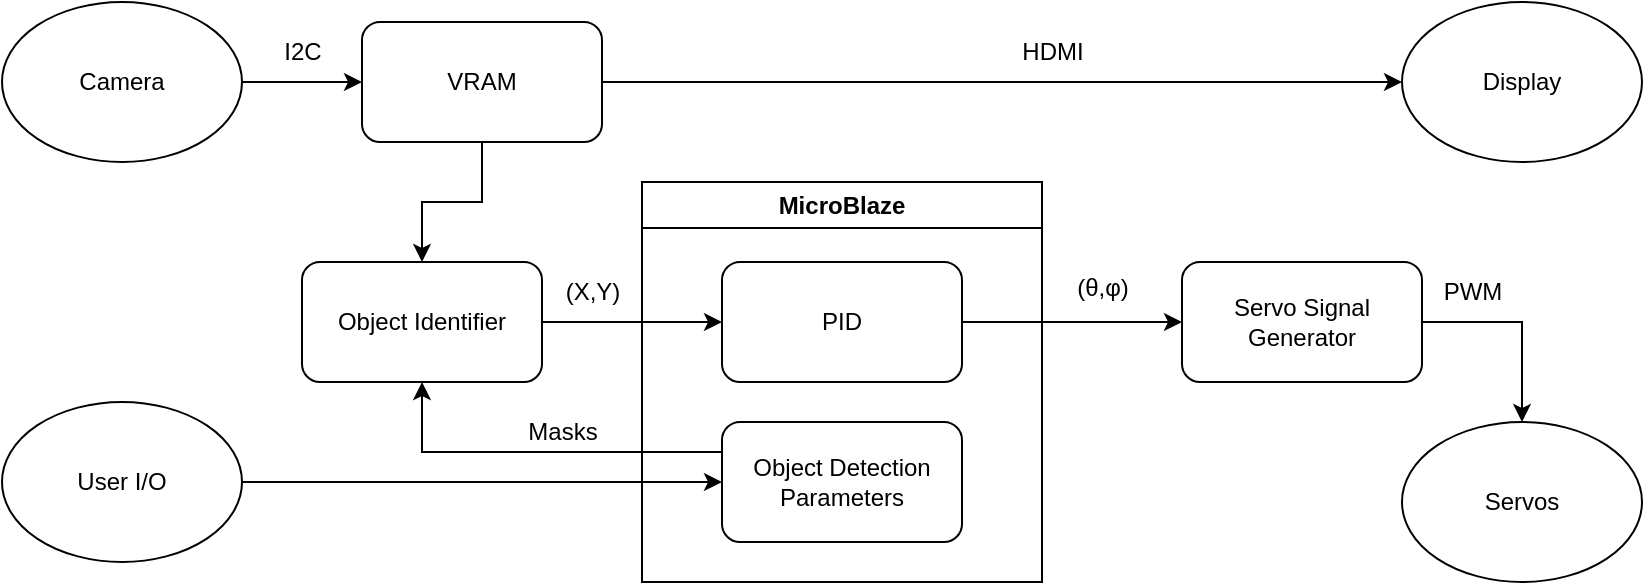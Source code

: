 <mxfile version="24.8.4">
  <diagram name="Page-1" id="xPccv_Jz_fUAUgm3QExX">
    <mxGraphModel dx="1302" dy="682" grid="1" gridSize="10" guides="1" tooltips="1" connect="1" arrows="1" fold="1" page="1" pageScale="1" pageWidth="850" pageHeight="1100" math="0" shadow="0">
      <root>
        <mxCell id="0" />
        <mxCell id="1" parent="0" />
        <mxCell id="4zD2xIBIvCHSkUDm4fc8-13" value="" style="edgeStyle=orthogonalEdgeStyle;rounded=0;orthogonalLoop=1;jettySize=auto;html=1;" edge="1" parent="1" source="4zD2xIBIvCHSkUDm4fc8-2" target="4zD2xIBIvCHSkUDm4fc8-7">
          <mxGeometry relative="1" as="geometry" />
        </mxCell>
        <mxCell id="4zD2xIBIvCHSkUDm4fc8-18" value="" style="edgeStyle=orthogonalEdgeStyle;rounded=0;orthogonalLoop=1;jettySize=auto;html=1;" edge="1" parent="1" source="4zD2xIBIvCHSkUDm4fc8-2" target="4zD2xIBIvCHSkUDm4fc8-4">
          <mxGeometry relative="1" as="geometry" />
        </mxCell>
        <mxCell id="4zD2xIBIvCHSkUDm4fc8-2" value="VRAM" style="rounded=1;whiteSpace=wrap;html=1;" vertex="1" parent="1">
          <mxGeometry x="200" y="210" width="120" height="60" as="geometry" />
        </mxCell>
        <mxCell id="4zD2xIBIvCHSkUDm4fc8-12" value="" style="edgeStyle=orthogonalEdgeStyle;rounded=0;orthogonalLoop=1;jettySize=auto;html=1;" edge="1" parent="1" source="4zD2xIBIvCHSkUDm4fc8-3" target="4zD2xIBIvCHSkUDm4fc8-2">
          <mxGeometry relative="1" as="geometry">
            <Array as="points">
              <mxPoint x="160" y="240" />
              <mxPoint x="160" y="240" />
            </Array>
          </mxGeometry>
        </mxCell>
        <mxCell id="4zD2xIBIvCHSkUDm4fc8-3" value="Camera" style="ellipse;whiteSpace=wrap;html=1;" vertex="1" parent="1">
          <mxGeometry x="20" y="200" width="120" height="80" as="geometry" />
        </mxCell>
        <mxCell id="4zD2xIBIvCHSkUDm4fc8-4" value="Display" style="ellipse;whiteSpace=wrap;html=1;" vertex="1" parent="1">
          <mxGeometry x="720" y="200" width="120" height="80" as="geometry" />
        </mxCell>
        <mxCell id="4zD2xIBIvCHSkUDm4fc8-5" value="Servos" style="ellipse;whiteSpace=wrap;html=1;" vertex="1" parent="1">
          <mxGeometry x="720" y="410" width="120" height="80" as="geometry" />
        </mxCell>
        <mxCell id="4zD2xIBIvCHSkUDm4fc8-17" value="" style="edgeStyle=orthogonalEdgeStyle;rounded=0;orthogonalLoop=1;jettySize=auto;html=1;" edge="1" parent="1" source="4zD2xIBIvCHSkUDm4fc8-6" target="4zD2xIBIvCHSkUDm4fc8-10">
          <mxGeometry relative="1" as="geometry" />
        </mxCell>
        <mxCell id="4zD2xIBIvCHSkUDm4fc8-6" value="User I/O" style="ellipse;whiteSpace=wrap;html=1;" vertex="1" parent="1">
          <mxGeometry x="20" y="400" width="120" height="80" as="geometry" />
        </mxCell>
        <mxCell id="4zD2xIBIvCHSkUDm4fc8-14" value="" style="edgeStyle=orthogonalEdgeStyle;rounded=0;orthogonalLoop=1;jettySize=auto;html=1;" edge="1" parent="1" source="4zD2xIBIvCHSkUDm4fc8-7" target="4zD2xIBIvCHSkUDm4fc8-9">
          <mxGeometry relative="1" as="geometry" />
        </mxCell>
        <mxCell id="4zD2xIBIvCHSkUDm4fc8-7" value="Object Identifier" style="rounded=1;whiteSpace=wrap;html=1;" vertex="1" parent="1">
          <mxGeometry x="170" y="330" width="120" height="60" as="geometry" />
        </mxCell>
        <mxCell id="4zD2xIBIvCHSkUDm4fc8-8" value="MicroBlaze" style="swimlane;whiteSpace=wrap;html=1;" vertex="1" parent="1">
          <mxGeometry x="340" y="290" width="200" height="200" as="geometry" />
        </mxCell>
        <mxCell id="4zD2xIBIvCHSkUDm4fc8-9" value="PID" style="rounded=1;whiteSpace=wrap;html=1;" vertex="1" parent="4zD2xIBIvCHSkUDm4fc8-8">
          <mxGeometry x="40" y="40" width="120" height="60" as="geometry" />
        </mxCell>
        <mxCell id="4zD2xIBIvCHSkUDm4fc8-10" value="Object Detection&lt;div&gt;Parameters&lt;/div&gt;" style="rounded=1;whiteSpace=wrap;html=1;" vertex="1" parent="4zD2xIBIvCHSkUDm4fc8-8">
          <mxGeometry x="40" y="120" width="120" height="60" as="geometry" />
        </mxCell>
        <mxCell id="4zD2xIBIvCHSkUDm4fc8-16" value="" style="edgeStyle=orthogonalEdgeStyle;rounded=0;orthogonalLoop=1;jettySize=auto;html=1;exitX=1;exitY=0.5;exitDx=0;exitDy=0;" edge="1" parent="1" source="4zD2xIBIvCHSkUDm4fc8-11" target="4zD2xIBIvCHSkUDm4fc8-5">
          <mxGeometry relative="1" as="geometry">
            <Array as="points">
              <mxPoint x="780" y="360" />
            </Array>
          </mxGeometry>
        </mxCell>
        <mxCell id="4zD2xIBIvCHSkUDm4fc8-11" value="Servo Signal Generator" style="rounded=1;whiteSpace=wrap;html=1;" vertex="1" parent="1">
          <mxGeometry x="610" y="330" width="120" height="60" as="geometry" />
        </mxCell>
        <mxCell id="4zD2xIBIvCHSkUDm4fc8-15" value="" style="edgeStyle=orthogonalEdgeStyle;rounded=0;orthogonalLoop=1;jettySize=auto;html=1;" edge="1" parent="1" source="4zD2xIBIvCHSkUDm4fc8-9" target="4zD2xIBIvCHSkUDm4fc8-11">
          <mxGeometry relative="1" as="geometry" />
        </mxCell>
        <mxCell id="4zD2xIBIvCHSkUDm4fc8-19" style="edgeStyle=orthogonalEdgeStyle;rounded=0;orthogonalLoop=1;jettySize=auto;html=1;exitX=0;exitY=0.25;exitDx=0;exitDy=0;entryX=0.5;entryY=1;entryDx=0;entryDy=0;" edge="1" parent="1" source="4zD2xIBIvCHSkUDm4fc8-10" target="4zD2xIBIvCHSkUDm4fc8-7">
          <mxGeometry relative="1" as="geometry" />
        </mxCell>
        <mxCell id="4zD2xIBIvCHSkUDm4fc8-20" value="I2C" style="text;html=1;align=center;verticalAlign=middle;resizable=0;points=[];autosize=1;strokeColor=none;fillColor=none;" vertex="1" parent="1">
          <mxGeometry x="150" y="210" width="40" height="30" as="geometry" />
        </mxCell>
        <mxCell id="4zD2xIBIvCHSkUDm4fc8-24" value="HDMI" style="text;html=1;align=center;verticalAlign=middle;resizable=0;points=[];autosize=1;strokeColor=none;fillColor=none;" vertex="1" parent="1">
          <mxGeometry x="520" y="210" width="50" height="30" as="geometry" />
        </mxCell>
        <mxCell id="4zD2xIBIvCHSkUDm4fc8-25" value="(X,Y)" style="text;html=1;align=center;verticalAlign=middle;resizable=0;points=[];autosize=1;strokeColor=none;fillColor=none;" vertex="1" parent="1">
          <mxGeometry x="290" y="330" width="50" height="30" as="geometry" />
        </mxCell>
        <mxCell id="4zD2xIBIvCHSkUDm4fc8-26" value="PWM" style="text;html=1;align=center;verticalAlign=middle;resizable=0;points=[];autosize=1;strokeColor=none;fillColor=none;" vertex="1" parent="1">
          <mxGeometry x="730" y="330" width="50" height="30" as="geometry" />
        </mxCell>
        <mxCell id="4zD2xIBIvCHSkUDm4fc8-27" value="(θ,φ)" style="text;html=1;align=center;verticalAlign=middle;resizable=0;points=[];autosize=1;strokeColor=none;fillColor=none;" vertex="1" parent="1">
          <mxGeometry x="545" y="328" width="50" height="30" as="geometry" />
        </mxCell>
        <mxCell id="4zD2xIBIvCHSkUDm4fc8-28" value="Masks" style="text;html=1;align=center;verticalAlign=middle;resizable=0;points=[];autosize=1;strokeColor=none;fillColor=none;" vertex="1" parent="1">
          <mxGeometry x="270" y="400" width="60" height="30" as="geometry" />
        </mxCell>
      </root>
    </mxGraphModel>
  </diagram>
</mxfile>
